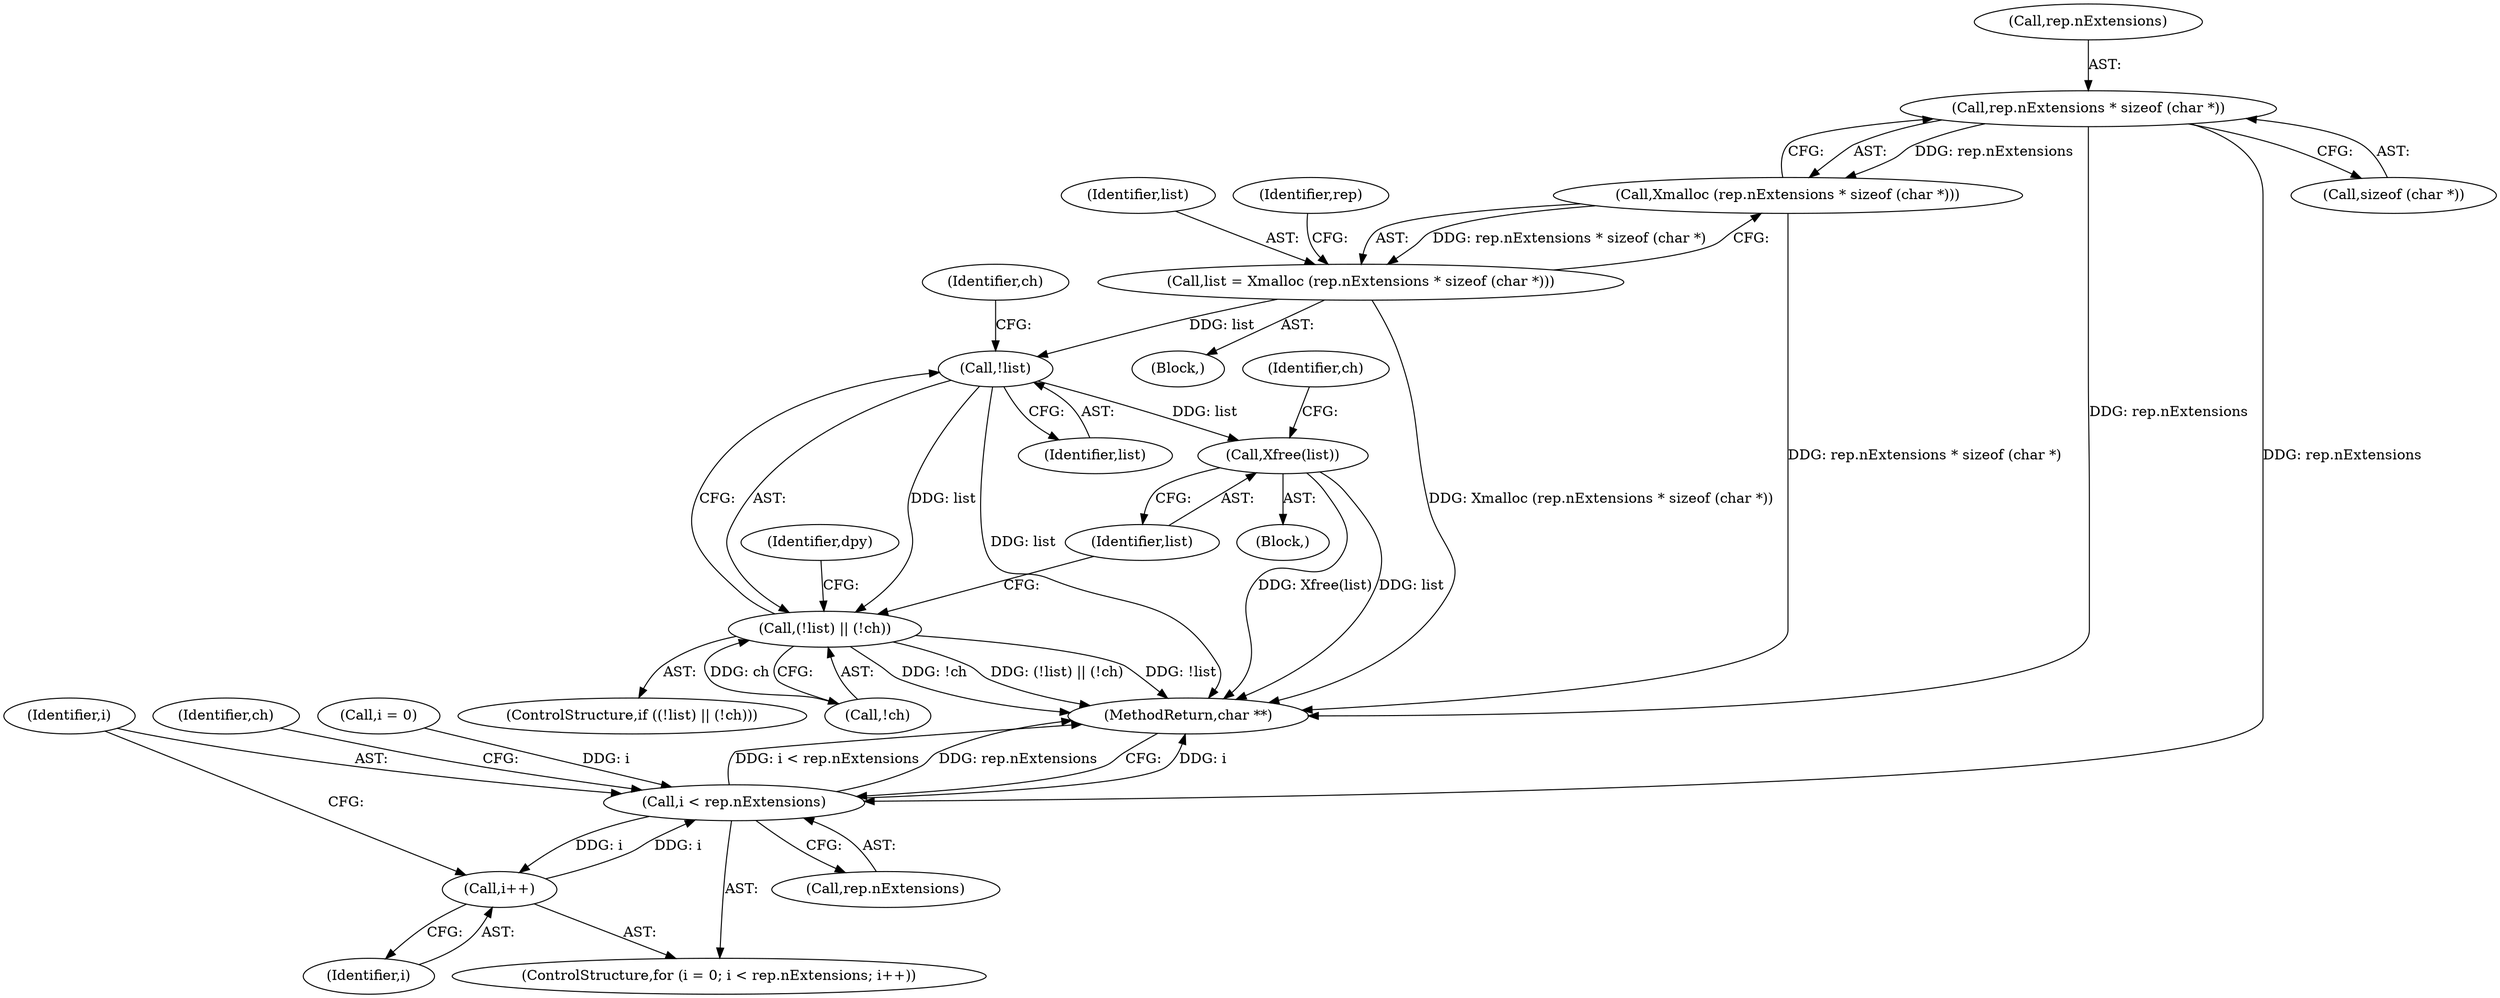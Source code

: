 digraph "0_libx11_b469da1430cdcee06e31c6251b83aede072a1ff0_1@API" {
"1000162" [label="(Call,rep.nExtensions * sizeof (char *))"];
"1000161" [label="(Call,Xmalloc (rep.nExtensions * sizeof (char *)))"];
"1000159" [label="(Call,list = Xmalloc (rep.nExtensions * sizeof (char *)))"];
"1000198" [label="(Call,!list)"];
"1000197" [label="(Call,(!list) || (!ch))"];
"1000203" [label="(Call,Xfree(list))"];
"1000236" [label="(Call,i < rep.nExtensions)"];
"1000241" [label="(Call,i++)"];
"1000279" [label="(MethodReturn,char **)"];
"1000166" [label="(Call,sizeof (char *))"];
"1000197" [label="(Call,(!list) || (!ch))"];
"1000242" [label="(Identifier,i)"];
"1000198" [label="(Call,!list)"];
"1000196" [label="(ControlStructure,if ((!list) || (!ch)))"];
"1000220" [label="(Identifier,dpy)"];
"1000247" [label="(Identifier,ch)"];
"1000232" [label="(ControlStructure,for (i = 0; i < rep.nExtensions; i++))"];
"1000206" [label="(Identifier,ch)"];
"1000204" [label="(Identifier,list)"];
"1000161" [label="(Call,Xmalloc (rep.nExtensions * sizeof (char *)))"];
"1000160" [label="(Identifier,list)"];
"1000203" [label="(Call,Xfree(list))"];
"1000200" [label="(Call,!ch)"];
"1000237" [label="(Identifier,i)"];
"1000159" [label="(Call,list = Xmalloc (rep.nExtensions * sizeof (char *)))"];
"1000162" [label="(Call,rep.nExtensions * sizeof (char *))"];
"1000163" [label="(Call,rep.nExtensions)"];
"1000202" [label="(Block,)"];
"1000233" [label="(Call,i = 0)"];
"1000241" [label="(Call,i++)"];
"1000238" [label="(Call,rep.nExtensions)"];
"1000201" [label="(Identifier,ch)"];
"1000158" [label="(Block,)"];
"1000172" [label="(Identifier,rep)"];
"1000199" [label="(Identifier,list)"];
"1000236" [label="(Call,i < rep.nExtensions)"];
"1000162" -> "1000161"  [label="AST: "];
"1000162" -> "1000166"  [label="CFG: "];
"1000163" -> "1000162"  [label="AST: "];
"1000166" -> "1000162"  [label="AST: "];
"1000161" -> "1000162"  [label="CFG: "];
"1000162" -> "1000279"  [label="DDG: rep.nExtensions"];
"1000162" -> "1000161"  [label="DDG: rep.nExtensions"];
"1000162" -> "1000236"  [label="DDG: rep.nExtensions"];
"1000161" -> "1000159"  [label="AST: "];
"1000159" -> "1000161"  [label="CFG: "];
"1000161" -> "1000279"  [label="DDG: rep.nExtensions * sizeof (char *)"];
"1000161" -> "1000159"  [label="DDG: rep.nExtensions * sizeof (char *)"];
"1000159" -> "1000158"  [label="AST: "];
"1000160" -> "1000159"  [label="AST: "];
"1000172" -> "1000159"  [label="CFG: "];
"1000159" -> "1000279"  [label="DDG: Xmalloc (rep.nExtensions * sizeof (char *))"];
"1000159" -> "1000198"  [label="DDG: list"];
"1000198" -> "1000197"  [label="AST: "];
"1000198" -> "1000199"  [label="CFG: "];
"1000199" -> "1000198"  [label="AST: "];
"1000201" -> "1000198"  [label="CFG: "];
"1000197" -> "1000198"  [label="CFG: "];
"1000198" -> "1000279"  [label="DDG: list"];
"1000198" -> "1000197"  [label="DDG: list"];
"1000198" -> "1000203"  [label="DDG: list"];
"1000197" -> "1000196"  [label="AST: "];
"1000197" -> "1000200"  [label="CFG: "];
"1000200" -> "1000197"  [label="AST: "];
"1000204" -> "1000197"  [label="CFG: "];
"1000220" -> "1000197"  [label="CFG: "];
"1000197" -> "1000279"  [label="DDG: !ch"];
"1000197" -> "1000279"  [label="DDG: (!list) || (!ch)"];
"1000197" -> "1000279"  [label="DDG: !list"];
"1000200" -> "1000197"  [label="DDG: ch"];
"1000203" -> "1000202"  [label="AST: "];
"1000203" -> "1000204"  [label="CFG: "];
"1000204" -> "1000203"  [label="AST: "];
"1000206" -> "1000203"  [label="CFG: "];
"1000203" -> "1000279"  [label="DDG: Xfree(list)"];
"1000203" -> "1000279"  [label="DDG: list"];
"1000236" -> "1000232"  [label="AST: "];
"1000236" -> "1000238"  [label="CFG: "];
"1000237" -> "1000236"  [label="AST: "];
"1000238" -> "1000236"  [label="AST: "];
"1000247" -> "1000236"  [label="CFG: "];
"1000279" -> "1000236"  [label="CFG: "];
"1000236" -> "1000279"  [label="DDG: i"];
"1000236" -> "1000279"  [label="DDG: i < rep.nExtensions"];
"1000236" -> "1000279"  [label="DDG: rep.nExtensions"];
"1000233" -> "1000236"  [label="DDG: i"];
"1000241" -> "1000236"  [label="DDG: i"];
"1000236" -> "1000241"  [label="DDG: i"];
"1000241" -> "1000232"  [label="AST: "];
"1000241" -> "1000242"  [label="CFG: "];
"1000242" -> "1000241"  [label="AST: "];
"1000237" -> "1000241"  [label="CFG: "];
}
